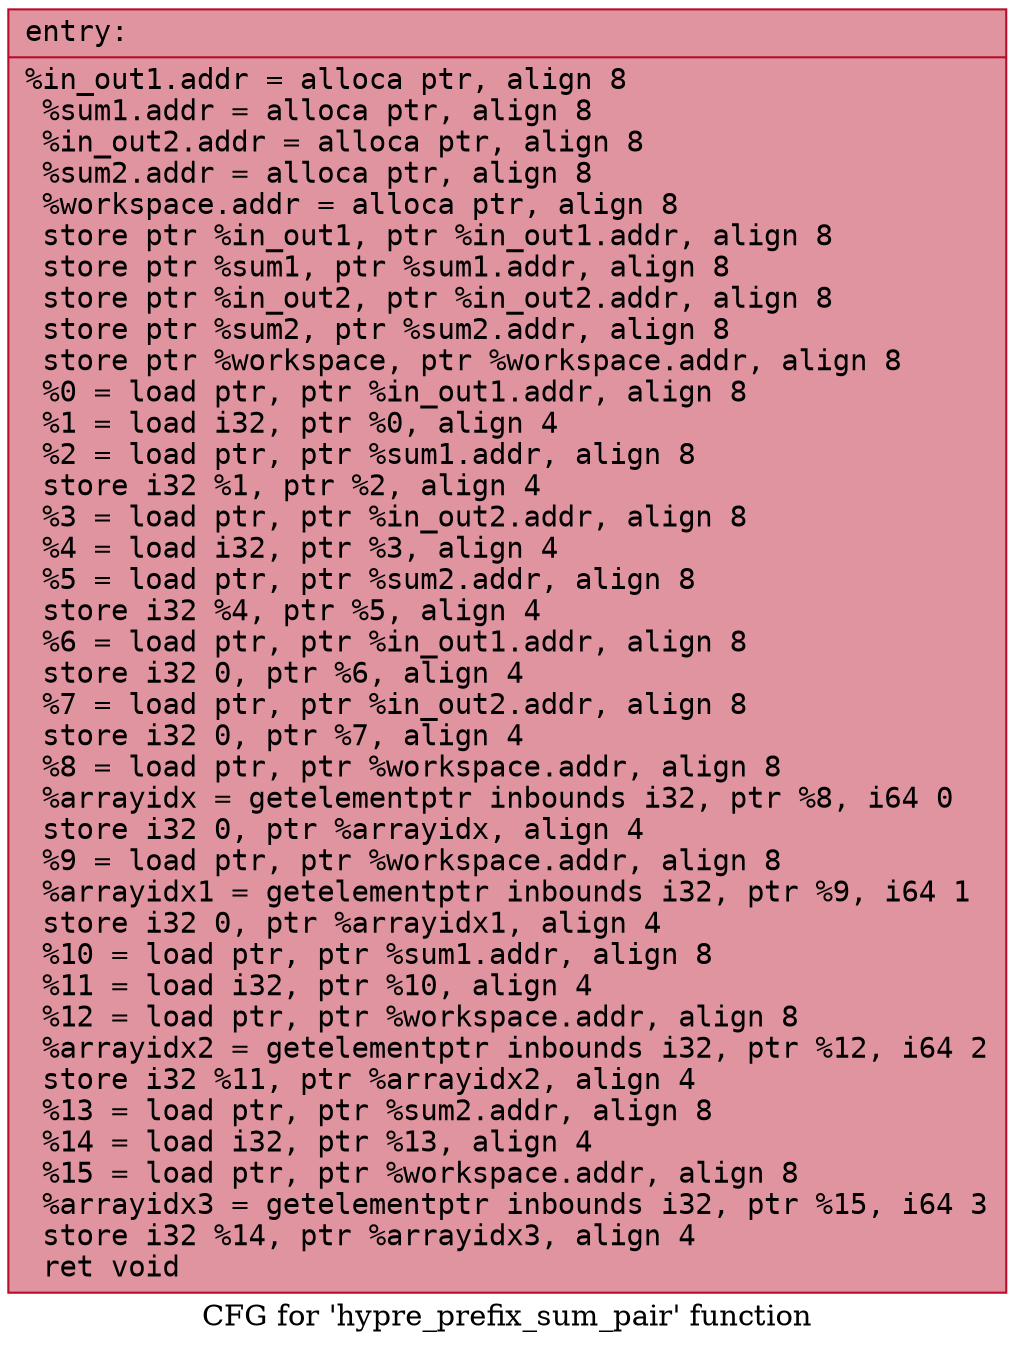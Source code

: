 digraph "CFG for 'hypre_prefix_sum_pair' function" {
	label="CFG for 'hypre_prefix_sum_pair' function";

	Node0x560238a48c00 [shape=record,color="#b70d28ff", style=filled, fillcolor="#b70d2870" fontname="Courier",label="{entry:\l|  %in_out1.addr = alloca ptr, align 8\l  %sum1.addr = alloca ptr, align 8\l  %in_out2.addr = alloca ptr, align 8\l  %sum2.addr = alloca ptr, align 8\l  %workspace.addr = alloca ptr, align 8\l  store ptr %in_out1, ptr %in_out1.addr, align 8\l  store ptr %sum1, ptr %sum1.addr, align 8\l  store ptr %in_out2, ptr %in_out2.addr, align 8\l  store ptr %sum2, ptr %sum2.addr, align 8\l  store ptr %workspace, ptr %workspace.addr, align 8\l  %0 = load ptr, ptr %in_out1.addr, align 8\l  %1 = load i32, ptr %0, align 4\l  %2 = load ptr, ptr %sum1.addr, align 8\l  store i32 %1, ptr %2, align 4\l  %3 = load ptr, ptr %in_out2.addr, align 8\l  %4 = load i32, ptr %3, align 4\l  %5 = load ptr, ptr %sum2.addr, align 8\l  store i32 %4, ptr %5, align 4\l  %6 = load ptr, ptr %in_out1.addr, align 8\l  store i32 0, ptr %6, align 4\l  %7 = load ptr, ptr %in_out2.addr, align 8\l  store i32 0, ptr %7, align 4\l  %8 = load ptr, ptr %workspace.addr, align 8\l  %arrayidx = getelementptr inbounds i32, ptr %8, i64 0\l  store i32 0, ptr %arrayidx, align 4\l  %9 = load ptr, ptr %workspace.addr, align 8\l  %arrayidx1 = getelementptr inbounds i32, ptr %9, i64 1\l  store i32 0, ptr %arrayidx1, align 4\l  %10 = load ptr, ptr %sum1.addr, align 8\l  %11 = load i32, ptr %10, align 4\l  %12 = load ptr, ptr %workspace.addr, align 8\l  %arrayidx2 = getelementptr inbounds i32, ptr %12, i64 2\l  store i32 %11, ptr %arrayidx2, align 4\l  %13 = load ptr, ptr %sum2.addr, align 8\l  %14 = load i32, ptr %13, align 4\l  %15 = load ptr, ptr %workspace.addr, align 8\l  %arrayidx3 = getelementptr inbounds i32, ptr %15, i64 3\l  store i32 %14, ptr %arrayidx3, align 4\l  ret void\l}"];
}
